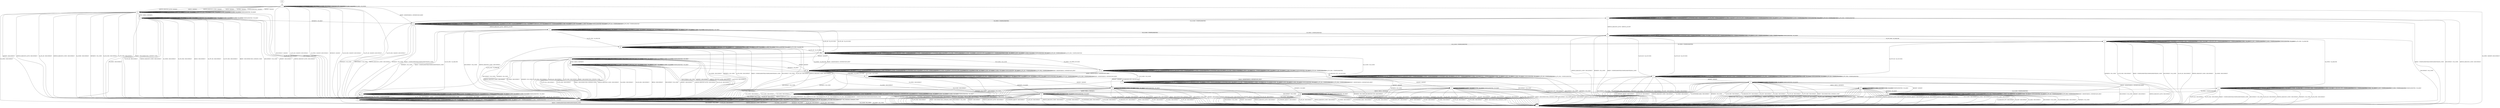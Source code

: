 digraph "" {
	graph ["Incoming time"=0.17731499671936035,
		"Outgoing time"=0.2581460475921631,
		Output="{'States': 32, 'Transitions': 683, 'Filename': '../results/ssh/OpenSSH-OpenSSH-yices-3.dot'}",
		Reference="{'States': 32, 'Transitions': 683, 'Filename': '../subjects/ssh/OpenSSH.dot'}",
		Solver=yices,
		Updated="{'States': 32, 'Transitions': 683, 'Filename': '../subjects/ssh/OpenSSH.dot'}",
		"f-measure"=1.0,
		precision=1.0,
		recall=1.0
	];
	a -> a	[key=0,
		label="SERVICE_REQUEST_AUTH / UNIMPLEMENTED"];
	a -> a	[key=1,
		label="CH_WINDOW_ADJUST / CH_NONE"];
	a -> a	[key=2,
		label="DEBUG / NO_RESP"];
	a -> a	[key=3,
		label="UA_PK_OK / UNIMPLEMENTED"];
	a -> a	[key=4,
		label="SERVICE_REQUEST_CONN / UNIMPLEMENTED"];
	a -> a	[key=5,
		label="UA_NONE / UNIMPLEMENTED"];
	a -> a	[key=6,
		label="CH_EXTENDED_DATA / CH_NONE"];
	a -> a	[key=7,
		label="UA_PK_NOK / UNIMPLEMENTED"];
	a -> a	[key=8,
		label="CH_CLOSE / CH_NONE"];
	a -> a	[key=9,
		label="CH_REQUEST_PTY / CH_NONE"];
	a -> a	[key=10,
		label="KEX30 / UNIMPLEMENTED"];
	a -> a	[key=11,
		label="IGNORE / NO_RESP"];
	a -> a	[key=12,
		label="CH_EOF / CH_NONE"];
	a -> a	[key=13,
		label="CH_DATA / CH_NONE"];
	a -> a	[key=14,
		label="UNIMPLEMENTED / NO_RESP"];
	a -> a	[key=15,
		label="UA_PW_OK / UNIMPLEMENTED"];
	a -> a	[key=16,
		label="UA_PW_NOK / UNIMPLEMENTED"];
	a -> e	[key=0,
		label="KEXINIT / KEXINIT"];
	a -> q	[key=0,
		label="CH_OPEN / CH_OPEN_SUCCESS"];
	a -> x	[key=0,
		label="DISCONNECT / NO_CONN"];
	a -> x	[key=1,
		label="NEWKEYS / NO_CONN"];
	a -> bb	[key=0,
		label="REKEY / KEXINIT|KEX31+NEWKEYS|NO_RESP"];
	b -> b	[key=0,
		label="KEXINIT / UNIMPLEMENTED"];
	b -> b	[key=1,
		label="CH_WINDOW_ADJUST / CH_NONE"];
	b -> b	[key=2,
		label="DEBUG / NO_RESP"];
	b -> b	[key=3,
		label="UA_PK_OK / UNIMPLEMENTED"];
	b -> b	[key=4,
		label="UA_NONE / UNIMPLEMENTED"];
	b -> b	[key=5,
		label="CH_EXTENDED_DATA / CH_NONE"];
	b -> b	[key=6,
		label="UA_PK_NOK / UNIMPLEMENTED"];
	b -> b	[key=7,
		label="CH_CLOSE / CH_NONE"];
	b -> b	[key=8,
		label="CH_REQUEST_PTY / CH_NONE"];
	b -> b	[key=9,
		label="KEX30 / UNIMPLEMENTED"];
	b -> b	[key=10,
		label="IGNORE / NO_RESP"];
	b -> b	[key=11,
		label="CH_EOF / CH_NONE"];
	b -> b	[key=12,
		label="CH_DATA / CH_NONE"];
	b -> b	[key=13,
		label="UNIMPLEMENTED / NO_RESP"];
	b -> b	[key=14,
		label="UA_PW_OK / UNIMPLEMENTED"];
	b -> b	[key=15,
		label="UA_PW_NOK / UNIMPLEMENTED"];
	b -> i	[key=0,
		label="CH_OPEN / UNIMPLEMENTED"];
	b -> x	[key=0,
		label="DISCONNECT / NO_CONN"];
	b -> x	[key=1,
		label="SERVICE_REQUEST_CONN / DISCONNECT"];
	b -> x	[key=2,
		label="NEWKEYS / NO_CONN"];
	b -> x	[key=3,
		label="REKEY / UNIMPLEMENTED|UNIMPLEMENTED|NO_CONN"];
	b -> y	[key=0,
		label="SERVICE_REQUEST_AUTH / SERVICE_ACCEPT"];
	c -> c	[key=0,
		label="SERVICE_REQUEST_AUTH / NO_RESP"];
	c -> c	[key=1,
		label="CH_WINDOW_ADJUST / NO_RESP"];
	c -> c	[key=2,
		label="DEBUG / NO_RESP"];
	c -> c	[key=3,
		label="UA_PK_OK / UNIMPLEMENTED"];
	c -> c	[key=4,
		label="SERVICE_REQUEST_CONN / NO_RESP"];
	c -> c	[key=5,
		label="UA_NONE / UNIMPLEMENTED"];
	c -> c	[key=6,
		label="CH_EXTENDED_DATA / NO_RESP"];
	c -> c	[key=7,
		label="UA_PK_NOK / UNIMPLEMENTED"];
	c -> c	[key=8,
		label="CH_OPEN / CH_MAX"];
	c -> c	[key=9,
		label="KEX30 / NO_RESP"];
	c -> c	[key=10,
		label="IGNORE / NO_RESP"];
	c -> c	[key=11,
		label="CH_EOF / NO_RESP"];
	c -> c	[key=12,
		label="CH_DATA / NO_RESP"];
	c -> c	[key=13,
		label="UNIMPLEMENTED / NO_RESP"];
	c -> c	[key=14,
		label="UA_PW_OK / UNIMPLEMENTED"];
	c -> c	[key=15,
		label="UA_PW_NOK / UNIMPLEMENTED"];
	c -> c	[key=16,
		label="REKEY / KEXINIT|KEX31+NEWKEYS|NO_RESP"];
	c -> s	[key=0,
		label="CH_REQUEST_PTY / CH_SUCCESS"];
	c -> w	[key=0,
		label="DISCONNECT / NO_CONN"];
	c -> w	[key=1,
		label="NEWKEYS / NO_CONN"];
	c -> bb	[key=0,
		label="CH_CLOSE / CH_CLOSE"];
	c -> cc	[key=0,
		label="KEXINIT / KEXINIT"];
	d -> d	[key=0,
		label="KEXINIT / UNIMPLEMENTED"];
	d -> d	[key=1,
		label="SERVICE_REQUEST_AUTH / SERVICE_ACCEPT"];
	d -> d	[key=2,
		label="CH_WINDOW_ADJUST / CH_NONE"];
	d -> d	[key=3,
		label="DEBUG / NO_RESP"];
	d -> d	[key=4,
		label="CH_EXTENDED_DATA / CH_NONE"];
	d -> d	[key=5,
		label="UA_PK_NOK / UA_FAILURE"];
	d -> d	[key=6,
		label="CH_CLOSE / CH_NONE"];
	d -> d	[key=7,
		label="CH_REQUEST_PTY / CH_NONE"];
	d -> d	[key=8,
		label="KEX30 / UNIMPLEMENTED"];
	d -> d	[key=9,
		label="IGNORE / NO_RESP"];
	d -> d	[key=10,
		label="CH_EOF / CH_NONE"];
	d -> d	[key=11,
		label="CH_DATA / CH_NONE"];
	d -> d	[key=12,
		label="UNIMPLEMENTED / NO_RESP"];
	d -> h	[key=0,
		label="CH_OPEN / UNIMPLEMENTED"];
	d -> x	[key=0,
		label="DISCONNECT / NO_CONN"];
	d -> x	[key=1,
		label="UA_PK_OK / DISCONNECT"];
	d -> x	[key=2,
		label="SERVICE_REQUEST_CONN / DISCONNECT"];
	d -> x	[key=3,
		label="UA_NONE / DISCONNECT"];
	d -> x	[key=4,
		label="NEWKEYS / NO_CONN"];
	d -> x	[key=5,
		label="UA_PW_OK / DISCONNECT"];
	d -> x	[key=6,
		label="UA_PW_NOK / DISCONNECT"];
	d -> x	[key=7,
		label="REKEY / UNIMPLEMENTED|UNIMPLEMENTED|NO_CONN"];
	e -> e	[key=0,
		label="CH_WINDOW_ADJUST / CH_NONE"];
	e -> e	[key=1,
		label="DEBUG / NO_RESP"];
	e -> e	[key=2,
		label="CH_EXTENDED_DATA / CH_NONE"];
	e -> e	[key=3,
		label="CH_CLOSE / CH_NONE"];
	e -> e	[key=4,
		label="CH_REQUEST_PTY / CH_NONE"];
	e -> e	[key=5,
		label="IGNORE / NO_RESP"];
	e -> e	[key=6,
		label="CH_EOF / CH_NONE"];
	e -> e	[key=7,
		label="CH_DATA / CH_NONE"];
	e -> e	[key=8,
		label="UNIMPLEMENTED / NO_RESP"];
	e -> v	[key=0,
		label="KEX30 / KEX31+NEWKEYS"];
	e -> w	[key=0,
		label="CH_OPEN / DISCONNECT"];
	e -> x	[key=0,
		label="DISCONNECT / NO_CONN"];
	e -> x	[key=1,
		label="KEXINIT / DISCONNECT"];
	e -> x	[key=2,
		label="SERVICE_REQUEST_AUTH / DISCONNECT"];
	e -> x	[key=3,
		label="UA_PK_OK / DISCONNECT"];
	e -> x	[key=4,
		label="SERVICE_REQUEST_CONN / DISCONNECT"];
	e -> x	[key=5,
		label="UA_NONE / DISCONNECT"];
	e -> x	[key=6,
		label="NEWKEYS / NO_CONN"];
	e -> x	[key=7,
		label="UA_PK_NOK / DISCONNECT"];
	e -> x	[key=8,
		label="UA_PW_OK / DISCONNECT"];
	e -> x	[key=9,
		label="UA_PW_NOK / DISCONNECT"];
	e -> x	[key=10,
		label="REKEY / DISCONNECT|NO_CONN|NO_CONN"];
	f -> b	[key=0,
		label="REKEY / KEXINIT|KEX31+NEWKEYS|NO_RESP"];
	f -> f	[key=0,
		label="CH_WINDOW_ADJUST / CH_NONE"];
	f -> f	[key=1,
		label="CH_EXTENDED_DATA / CH_NONE"];
	f -> f	[key=2,
		label="CH_CLOSE / CH_NONE"];
	f -> f	[key=3,
		label="CH_REQUEST_PTY / CH_NONE"];
	f -> f	[key=4,
		label="CH_EOF / CH_NONE"];
	f -> f	[key=5,
		label="CH_DATA / CH_NONE"];
	f -> k	[key=0,
		label="KEXINIT / KEXINIT"];
	f -> k	[key=1,
		label="SERVICE_REQUEST_AUTH / KEXINIT"];
	f -> k	[key=2,
		label="DEBUG / KEXINIT"];
	f -> k	[key=3,
		label="SERVICE_REQUEST_CONN / KEXINIT"];
	f -> k	[key=4,
		label="KEX30 / KEXINIT"];
	f -> k	[key=5,
		label="IGNORE / KEXINIT"];
	f -> k	[key=6,
		label="UNIMPLEMENTED / KEXINIT"];
	f -> w	[key=0,
		label="CH_OPEN / KEXINIT+DISCONNECT"];
	f -> x	[key=0,
		label="DISCONNECT / KEXINIT"];
	f -> x	[key=1,
		label="UA_PK_OK / KEXINIT+DISCONNECT"];
	f -> x	[key=2,
		label="UA_NONE / KEXINIT+DISCONNECT"];
	f -> x	[key=3,
		label="NEWKEYS / KEXINIT"];
	f -> x	[key=4,
		label="UA_PK_NOK / KEXINIT+DISCONNECT"];
	f -> x	[key=5,
		label="UA_PW_OK / KEXINIT+DISCONNECT"];
	f -> x	[key=6,
		label="UA_PW_NOK / KEXINIT+DISCONNECT"];
	g -> b	[key=0,
		label="NEWKEYS / NO_RESP"];
	g -> g	[key=0,
		label="CH_WINDOW_ADJUST / CH_NONE"];
	g -> g	[key=1,
		label="DEBUG / NO_RESP"];
	g -> g	[key=2,
		label="CH_EXTENDED_DATA / CH_NONE"];
	g -> g	[key=3,
		label="CH_CLOSE / CH_NONE"];
	g -> g	[key=4,
		label="CH_REQUEST_PTY / CH_NONE"];
	g -> g	[key=5,
		label="IGNORE / NO_RESP"];
	g -> g	[key=6,
		label="CH_EOF / CH_NONE"];
	g -> g	[key=7,
		label="CH_DATA / CH_NONE"];
	g -> g	[key=8,
		label="UNIMPLEMENTED / NO_RESP"];
	g -> w	[key=0,
		label="CH_OPEN / DISCONNECT"];
	g -> x	[key=0,
		label="DISCONNECT / NO_CONN"];
	g -> x	[key=1,
		label="KEXINIT / DISCONNECT"];
	g -> x	[key=2,
		label="SERVICE_REQUEST_AUTH / DISCONNECT"];
	g -> x	[key=3,
		label="UA_PK_OK / DISCONNECT"];
	g -> x	[key=4,
		label="SERVICE_REQUEST_CONN / DISCONNECT"];
	g -> x	[key=5,
		label="UA_NONE / DISCONNECT"];
	g -> x	[key=6,
		label="UA_PK_NOK / DISCONNECT"];
	g -> x	[key=7,
		label="KEX30 / DISCONNECT"];
	g -> x	[key=8,
		label="UA_PW_OK / DISCONNECT"];
	g -> x	[key=9,
		label="UA_PW_NOK / DISCONNECT"];
	g -> x	[key=10,
		label="REKEY / DISCONNECT|NO_CONN|NO_CONN"];
	h -> d	[key=0,
		label="CH_CLOSE / UNIMPLEMENTED"];
	h -> h	[key=0,
		label="KEXINIT / UNIMPLEMENTED"];
	h -> h	[key=1,
		label="SERVICE_REQUEST_AUTH / SERVICE_ACCEPT"];
	h -> h	[key=2,
		label="CH_WINDOW_ADJUST / UNIMPLEMENTED"];
	h -> h	[key=3,
		label="DEBUG / NO_RESP"];
	h -> h	[key=4,
		label="CH_EXTENDED_DATA / UNIMPLEMENTED"];
	h -> h	[key=5,
		label="UA_PK_NOK / UA_FAILURE"];
	h -> h	[key=6,
		label="CH_OPEN / CH_MAX"];
	h -> h	[key=7,
		label="CH_REQUEST_PTY / UNIMPLEMENTED"];
	h -> h	[key=8,
		label="KEX30 / UNIMPLEMENTED"];
	h -> h	[key=9,
		label="IGNORE / NO_RESP"];
	h -> h	[key=10,
		label="CH_EOF / UNIMPLEMENTED"];
	h -> h	[key=11,
		label="CH_DATA / UNIMPLEMENTED"];
	h -> h	[key=12,
		label="UNIMPLEMENTED / NO_RESP"];
	h -> w	[key=0,
		label="DISCONNECT / NO_CONN"];
	h -> w	[key=1,
		label="UA_PK_OK / DISCONNECT"];
	h -> w	[key=2,
		label="SERVICE_REQUEST_CONN / DISCONNECT"];
	h -> w	[key=3,
		label="UA_NONE / DISCONNECT"];
	h -> w	[key=4,
		label="NEWKEYS / NO_CONN"];
	h -> w	[key=5,
		label="UA_PW_OK / DISCONNECT"];
	h -> w	[key=6,
		label="UA_PW_NOK / DISCONNECT"];
	h -> w	[key=7,
		label="REKEY / UNIMPLEMENTED|UNIMPLEMENTED|NO_CONN"];
	i -> b	[key=0,
		label="CH_CLOSE / UNIMPLEMENTED"];
	i -> i	[key=0,
		label="KEXINIT / UNIMPLEMENTED"];
	i -> i	[key=1,
		label="CH_WINDOW_ADJUST / UNIMPLEMENTED"];
	i -> i	[key=2,
		label="DEBUG / NO_RESP"];
	i -> i	[key=3,
		label="UA_PK_OK / UNIMPLEMENTED"];
	i -> i	[key=4,
		label="UA_NONE / UNIMPLEMENTED"];
	i -> i	[key=5,
		label="CH_EXTENDED_DATA / UNIMPLEMENTED"];
	i -> i	[key=6,
		label="UA_PK_NOK / UNIMPLEMENTED"];
	i -> i	[key=7,
		label="CH_OPEN / CH_MAX"];
	i -> i	[key=8,
		label="CH_REQUEST_PTY / UNIMPLEMENTED"];
	i -> i	[key=9,
		label="KEX30 / UNIMPLEMENTED"];
	i -> i	[key=10,
		label="IGNORE / NO_RESP"];
	i -> i	[key=11,
		label="CH_EOF / UNIMPLEMENTED"];
	i -> i	[key=12,
		label="CH_DATA / UNIMPLEMENTED"];
	i -> i	[key=13,
		label="UNIMPLEMENTED / NO_RESP"];
	i -> i	[key=14,
		label="UA_PW_OK / UNIMPLEMENTED"];
	i -> i	[key=15,
		label="UA_PW_NOK / UNIMPLEMENTED"];
	i -> o	[key=0,
		label="SERVICE_REQUEST_AUTH / SERVICE_ACCEPT"];
	i -> w	[key=0,
		label="DISCONNECT / NO_CONN"];
	i -> w	[key=1,
		label="SERVICE_REQUEST_CONN / DISCONNECT"];
	i -> w	[key=2,
		label="NEWKEYS / NO_CONN"];
	i -> w	[key=3,
		label="REKEY / UNIMPLEMENTED|UNIMPLEMENTED|NO_CONN"];
	j -> j	[key=0,
		label="DEBUG / NO_RESP"];
	j -> j	[key=1,
		label="CH_OPEN / CH_MAX"];
	j -> j	[key=2,
		label="IGNORE / NO_RESP"];
	j -> j	[key=3,
		label="UNIMPLEMENTED / NO_RESP"];
	j -> w	[key=0,
		label="DISCONNECT / NO_CONN"];
	j -> w	[key=1,
		label="KEXINIT / DISCONNECT"];
	j -> w	[key=2,
		label="SERVICE_REQUEST_AUTH / DISCONNECT"];
	j -> w	[key=3,
		label="CH_WINDOW_ADJUST / DISCONNECT"];
	j -> w	[key=4,
		label="UA_PK_OK / DISCONNECT"];
	j -> w	[key=5,
		label="SERVICE_REQUEST_CONN / DISCONNECT"];
	j -> w	[key=6,
		label="UA_NONE / DISCONNECT"];
	j -> w	[key=7,
		label="CH_EXTENDED_DATA / DISCONNECT"];
	j -> w	[key=8,
		label="NEWKEYS / NO_CONN"];
	j -> w	[key=9,
		label="UA_PK_NOK / DISCONNECT"];
	j -> w	[key=10,
		label="CH_REQUEST_PTY / DISCONNECT"];
	j -> w	[key=11,
		label="CH_EOF / DISCONNECT"];
	j -> w	[key=12,
		label="CH_DATA / DISCONNECT"];
	j -> w	[key=13,
		label="UA_PW_OK / DISCONNECT"];
	j -> w	[key=14,
		label="UA_PW_NOK / DISCONNECT"];
	j -> w	[key=15,
		label="REKEY / DISCONNECT|NO_CONN|NO_CONN"];
	j -> x	[key=0,
		label="CH_CLOSE / DISCONNECT"];
	j -> ff	[key=0,
		label="KEX30 / KEX31+NEWKEYS"];
	k -> g	[key=0,
		label="KEX30 / KEX31+NEWKEYS"];
	k -> k	[key=0,
		label="CH_WINDOW_ADJUST / CH_NONE"];
	k -> k	[key=1,
		label="DEBUG / NO_RESP"];
	k -> k	[key=2,
		label="CH_EXTENDED_DATA / CH_NONE"];
	k -> k	[key=3,
		label="CH_CLOSE / CH_NONE"];
	k -> k	[key=4,
		label="CH_REQUEST_PTY / CH_NONE"];
	k -> k	[key=5,
		label="IGNORE / NO_RESP"];
	k -> k	[key=6,
		label="CH_EOF / CH_NONE"];
	k -> k	[key=7,
		label="CH_DATA / CH_NONE"];
	k -> k	[key=8,
		label="UNIMPLEMENTED / NO_RESP"];
	k -> w	[key=0,
		label="CH_OPEN / DISCONNECT"];
	k -> x	[key=0,
		label="DISCONNECT / NO_CONN"];
	k -> x	[key=1,
		label="KEXINIT / DISCONNECT"];
	k -> x	[key=2,
		label="SERVICE_REQUEST_AUTH / DISCONNECT"];
	k -> x	[key=3,
		label="UA_PK_OK / DISCONNECT"];
	k -> x	[key=4,
		label="SERVICE_REQUEST_CONN / DISCONNECT"];
	k -> x	[key=5,
		label="UA_NONE / DISCONNECT"];
	k -> x	[key=6,
		label="NEWKEYS / NO_CONN"];
	k -> x	[key=7,
		label="UA_PK_NOK / DISCONNECT"];
	k -> x	[key=8,
		label="UA_PW_OK / DISCONNECT"];
	k -> x	[key=9,
		label="UA_PW_NOK / DISCONNECT"];
	k -> x	[key=10,
		label="REKEY / DISCONNECT|NO_CONN|NO_CONN"];
	l -> j	[key=0,
		label="KEXINIT / KEXINIT"];
	l -> l	[key=0,
		label="SERVICE_REQUEST_AUTH / UNIMPLEMENTED"];
	l -> l	[key=1,
		label="CH_WINDOW_ADJUST / NO_RESP"];
	l -> l	[key=2,
		label="DEBUG / NO_RESP"];
	l -> l	[key=3,
		label="UA_PK_OK / UNIMPLEMENTED"];
	l -> l	[key=4,
		label="SERVICE_REQUEST_CONN / UNIMPLEMENTED"];
	l -> l	[key=5,
		label="UA_NONE / UNIMPLEMENTED"];
	l -> l	[key=6,
		label="UA_PK_NOK / UNIMPLEMENTED"];
	l -> l	[key=7,
		label="CH_OPEN / CH_MAX"];
	l -> l	[key=8,
		label="KEX30 / UNIMPLEMENTED"];
	l -> l	[key=9,
		label="IGNORE / NO_RESP"];
	l -> l	[key=10,
		label="UNIMPLEMENTED / NO_RESP"];
	l -> l	[key=11,
		label="UA_PW_OK / UNIMPLEMENTED"];
	l -> l	[key=12,
		label="UA_PW_NOK / UNIMPLEMENTED"];
	l -> p	[key=0,
		label="REKEY / KEXINIT|KEX31+NEWKEYS|NO_RESP"];
	l -> w	[key=0,
		label="DISCONNECT / NO_CONN"];
	l -> w	[key=1,
		label="CH_EXTENDED_DATA / DISCONNECT"];
	l -> w	[key=2,
		label="NEWKEYS / NO_CONN"];
	l -> w	[key=3,
		label="CH_REQUEST_PTY / DISCONNECT"];
	l -> w	[key=4,
		label="CH_EOF / DISCONNECT"];
	l -> w	[key=5,
		label="CH_DATA / DISCONNECT"];
	l -> x	[key=0,
		label="CH_CLOSE / DISCONNECT"];
	m -> c	[key=0,
		label="NEWKEYS / NO_RESP"];
	m -> m	[key=0,
		label="DEBUG / NO_RESP"];
	m -> m	[key=1,
		label="CH_OPEN / CH_MAX"];
	m -> m	[key=2,
		label="IGNORE / NO_RESP"];
	m -> m	[key=3,
		label="UNIMPLEMENTED / NO_RESP"];
	m -> w	[key=0,
		label="DISCONNECT / NO_CONN"];
	m -> w	[key=1,
		label="KEXINIT / DISCONNECT"];
	m -> w	[key=2,
		label="SERVICE_REQUEST_AUTH / DISCONNECT"];
	m -> w	[key=3,
		label="CH_WINDOW_ADJUST / DISCONNECT"];
	m -> w	[key=4,
		label="UA_PK_OK / DISCONNECT"];
	m -> w	[key=5,
		label="SERVICE_REQUEST_CONN / DISCONNECT"];
	m -> w	[key=6,
		label="UA_NONE / DISCONNECT"];
	m -> w	[key=7,
		label="CH_EXTENDED_DATA / DISCONNECT"];
	m -> w	[key=8,
		label="UA_PK_NOK / DISCONNECT"];
	m -> w	[key=9,
		label="CH_REQUEST_PTY / DISCONNECT"];
	m -> w	[key=10,
		label="KEX30 / DISCONNECT"];
	m -> w	[key=11,
		label="CH_EOF / DISCONNECT"];
	m -> w	[key=12,
		label="CH_DATA / DISCONNECT"];
	m -> w	[key=13,
		label="UA_PW_OK / DISCONNECT"];
	m -> w	[key=14,
		label="UA_PW_NOK / DISCONNECT"];
	m -> w	[key=15,
		label="REKEY / DISCONNECT|NO_CONN|NO_CONN"];
	m -> x	[key=0,
		label="CH_CLOSE / DISCONNECT"];
	n -> a	[key=0,
		label="CH_CLOSE / CH_CLOSE"];
	n -> n	[key=0,
		label="SERVICE_REQUEST_AUTH / UNIMPLEMENTED"];
	n -> n	[key=1,
		label="CH_WINDOW_ADJUST / NO_RESP"];
	n -> n	[key=2,
		label="DEBUG / NO_RESP"];
	n -> n	[key=3,
		label="UA_PK_OK / UNIMPLEMENTED"];
	n -> n	[key=4,
		label="SERVICE_REQUEST_CONN / UNIMPLEMENTED"];
	n -> n	[key=5,
		label="UA_NONE / UNIMPLEMENTED"];
	n -> n	[key=6,
		label="CH_EXTENDED_DATA / NO_RESP"];
	n -> n	[key=7,
		label="UA_PK_NOK / UNIMPLEMENTED"];
	n -> n	[key=8,
		label="CH_OPEN / CH_MAX"];
	n -> n	[key=9,
		label="KEX30 / UNIMPLEMENTED"];
	n -> n	[key=10,
		label="IGNORE / NO_RESP"];
	n -> n	[key=11,
		label="CH_EOF / NO_RESP"];
	n -> n	[key=12,
		label="CH_DATA / NO_RESP"];
	n -> n	[key=13,
		label="UNIMPLEMENTED / NO_RESP"];
	n -> n	[key=14,
		label="UA_PW_OK / UNIMPLEMENTED"];
	n -> n	[key=15,
		label="UA_PW_NOK / UNIMPLEMENTED"];
	n -> s	[key=0,
		label="REKEY / KEXINIT|KEX31+NEWKEYS|NO_RESP"];
	n -> u	[key=0,
		label="KEXINIT / KEXINIT"];
	n -> w	[key=0,
		label="DISCONNECT / NO_CONN"];
	n -> w	[key=1,
		label="NEWKEYS / NO_CONN"];
	n -> w	[key=2,
		label="CH_REQUEST_PTY / DISCONNECT"];
	o -> h	[key=0,
		label="UA_PK_NOK / UA_FAILURE"];
	o -> l	[key=0,
		label="UA_PK_OK / UA_SUCCESS"];
	o -> l	[key=1,
		label="UA_PW_OK / UA_SUCCESS"];
	o -> o	[key=0,
		label="KEXINIT / UNIMPLEMENTED"];
	o -> o	[key=1,
		label="SERVICE_REQUEST_AUTH / SERVICE_ACCEPT"];
	o -> o	[key=2,
		label="CH_WINDOW_ADJUST / UNIMPLEMENTED"];
	o -> o	[key=3,
		label="DEBUG / NO_RESP"];
	o -> o	[key=4,
		label="CH_EXTENDED_DATA / UNIMPLEMENTED"];
	o -> o	[key=5,
		label="CH_OPEN / CH_MAX"];
	o -> o	[key=6,
		label="CH_REQUEST_PTY / UNIMPLEMENTED"];
	o -> o	[key=7,
		label="KEX30 / UNIMPLEMENTED"];
	o -> o	[key=8,
		label="IGNORE / NO_RESP"];
	o -> o	[key=9,
		label="CH_EOF / UNIMPLEMENTED"];
	o -> o	[key=10,
		label="CH_DATA / UNIMPLEMENTED"];
	o -> o	[key=11,
		label="UNIMPLEMENTED / NO_RESP"];
	o -> t	[key=0,
		label="UA_NONE / UA_FAILURE"];
	o -> w	[key=0,
		label="DISCONNECT / NO_CONN"];
	o -> w	[key=1,
		label="SERVICE_REQUEST_CONN / DISCONNECT"];
	o -> w	[key=2,
		label="NEWKEYS / NO_CONN"];
	o -> w	[key=3,
		label="REKEY / UNIMPLEMENTED|UNIMPLEMENTED|NO_CONN"];
	o -> y	[key=0,
		label="CH_CLOSE / UNIMPLEMENTED"];
	o -> z	[key=0,
		label="UA_PW_NOK / UA_FAILURE"];
	p -> j	[key=0,
		label="KEXINIT / KEXINIT"];
	p -> p	[key=0,
		label="SERVICE_REQUEST_AUTH / NO_RESP"];
	p -> p	[key=1,
		label="CH_WINDOW_ADJUST / NO_RESP"];
	p -> p	[key=2,
		label="DEBUG / NO_RESP"];
	p -> p	[key=3,
		label="UA_PK_OK / UNIMPLEMENTED"];
	p -> p	[key=4,
		label="SERVICE_REQUEST_CONN / NO_RESP"];
	p -> p	[key=5,
		label="UA_NONE / UNIMPLEMENTED"];
	p -> p	[key=6,
		label="UA_PK_NOK / UNIMPLEMENTED"];
	p -> p	[key=7,
		label="CH_OPEN / CH_MAX"];
	p -> p	[key=8,
		label="KEX30 / NO_RESP"];
	p -> p	[key=9,
		label="IGNORE / NO_RESP"];
	p -> p	[key=10,
		label="UNIMPLEMENTED / NO_RESP"];
	p -> p	[key=11,
		label="UA_PW_OK / UNIMPLEMENTED"];
	p -> p	[key=12,
		label="UA_PW_NOK / UNIMPLEMENTED"];
	p -> p	[key=13,
		label="REKEY / KEXINIT|KEX31+NEWKEYS|NO_RESP"];
	p -> w	[key=0,
		label="DISCONNECT / NO_CONN"];
	p -> w	[key=1,
		label="CH_EXTENDED_DATA / DISCONNECT"];
	p -> w	[key=2,
		label="NEWKEYS / NO_CONN"];
	p -> w	[key=3,
		label="CH_REQUEST_PTY / DISCONNECT"];
	p -> w	[key=4,
		label="CH_EOF / DISCONNECT"];
	p -> w	[key=5,
		label="CH_DATA / DISCONNECT"];
	p -> x	[key=0,
		label="CH_CLOSE / DISCONNECT"];
	q -> a	[key=0,
		label="CH_CLOSE / CH_CLOSE"];
	q -> c	[key=0,
		label="REKEY / KEXINIT|KEX31+NEWKEYS|NO_RESP"];
	q -> n	[key=0,
		label="CH_REQUEST_PTY / CH_SUCCESS"];
	q -> q	[key=0,
		label="SERVICE_REQUEST_AUTH / UNIMPLEMENTED"];
	q -> q	[key=1,
		label="CH_WINDOW_ADJUST / NO_RESP"];
	q -> q	[key=2,
		label="DEBUG / NO_RESP"];
	q -> q	[key=3,
		label="UA_PK_OK / UNIMPLEMENTED"];
	q -> q	[key=4,
		label="SERVICE_REQUEST_CONN / UNIMPLEMENTED"];
	q -> q	[key=5,
		label="UA_NONE / UNIMPLEMENTED"];
	q -> q	[key=6,
		label="CH_EXTENDED_DATA / NO_RESP"];
	q -> q	[key=7,
		label="UA_PK_NOK / UNIMPLEMENTED"];
	q -> q	[key=8,
		label="CH_OPEN / CH_MAX"];
	q -> q	[key=9,
		label="KEX30 / UNIMPLEMENTED"];
	q -> q	[key=10,
		label="IGNORE / NO_RESP"];
	q -> q	[key=11,
		label="CH_EOF / NO_RESP"];
	q -> q	[key=12,
		label="CH_DATA / NO_RESP"];
	q -> q	[key=13,
		label="UNIMPLEMENTED / NO_RESP"];
	q -> q	[key=14,
		label="UA_PW_OK / UNIMPLEMENTED"];
	q -> q	[key=15,
		label="UA_PW_NOK / UNIMPLEMENTED"];
	q -> w	[key=0,
		label="DISCONNECT / NO_CONN"];
	q -> w	[key=1,
		label="NEWKEYS / NO_CONN"];
	q -> cc	[key=0,
		label="KEXINIT / KEXINIT"];
	r -> r	[key=0,
		label="KEXINIT / UNIMPLEMENTED"];
	r -> r	[key=1,
		label="SERVICE_REQUEST_AUTH / SERVICE_ACCEPT"];
	r -> r	[key=2,
		label="CH_WINDOW_ADJUST / CH_NONE"];
	r -> r	[key=3,
		label="DEBUG / NO_RESP"];
	r -> r	[key=4,
		label="UA_NONE / UA_FAILURE"];
	r -> r	[key=5,
		label="CH_EXTENDED_DATA / CH_NONE"];
	r -> r	[key=6,
		label="CH_CLOSE / CH_NONE"];
	r -> r	[key=7,
		label="CH_REQUEST_PTY / CH_NONE"];
	r -> r	[key=8,
		label="KEX30 / UNIMPLEMENTED"];
	r -> r	[key=9,
		label="IGNORE / NO_RESP"];
	r -> r	[key=10,
		label="CH_EOF / CH_NONE"];
	r -> r	[key=11,
		label="CH_DATA / CH_NONE"];
	r -> r	[key=12,
		label="UNIMPLEMENTED / NO_RESP"];
	r -> t	[key=0,
		label="CH_OPEN / UNIMPLEMENTED"];
	r -> x	[key=0,
		label="DISCONNECT / NO_CONN"];
	r -> x	[key=1,
		label="UA_PK_OK / DISCONNECT"];
	r -> x	[key=2,
		label="SERVICE_REQUEST_CONN / DISCONNECT"];
	r -> x	[key=3,
		label="NEWKEYS / NO_CONN"];
	r -> x	[key=4,
		label="UA_PK_NOK / DISCONNECT"];
	r -> x	[key=5,
		label="UA_PW_OK / DISCONNECT"];
	r -> x	[key=6,
		label="UA_PW_NOK / DISCONNECT"];
	r -> x	[key=7,
		label="REKEY / UNIMPLEMENTED|UNIMPLEMENTED|NO_CONN"];
	s -> s	[key=0,
		label="SERVICE_REQUEST_AUTH / NO_RESP"];
	s -> s	[key=1,
		label="CH_WINDOW_ADJUST / NO_RESP"];
	s -> s	[key=2,
		label="DEBUG / NO_RESP"];
	s -> s	[key=3,
		label="UA_PK_OK / UNIMPLEMENTED"];
	s -> s	[key=4,
		label="SERVICE_REQUEST_CONN / NO_RESP"];
	s -> s	[key=5,
		label="UA_NONE / UNIMPLEMENTED"];
	s -> s	[key=6,
		label="CH_EXTENDED_DATA / NO_RESP"];
	s -> s	[key=7,
		label="UA_PK_NOK / UNIMPLEMENTED"];
	s -> s	[key=8,
		label="CH_OPEN / CH_MAX"];
	s -> s	[key=9,
		label="KEX30 / NO_RESP"];
	s -> s	[key=10,
		label="IGNORE / NO_RESP"];
	s -> s	[key=11,
		label="CH_EOF / NO_RESP"];
	s -> s	[key=12,
		label="CH_DATA / NO_RESP"];
	s -> s	[key=13,
		label="UNIMPLEMENTED / NO_RESP"];
	s -> s	[key=14,
		label="UA_PW_OK / UNIMPLEMENTED"];
	s -> s	[key=15,
		label="UA_PW_NOK / UNIMPLEMENTED"];
	s -> s	[key=16,
		label="REKEY / KEXINIT|KEX31+NEWKEYS|NO_RESP"];
	s -> u	[key=0,
		label="KEXINIT / KEXINIT"];
	s -> w	[key=0,
		label="DISCONNECT / NO_CONN"];
	s -> w	[key=1,
		label="NEWKEYS / NO_CONN"];
	s -> w	[key=2,
		label="CH_REQUEST_PTY / DISCONNECT"];
	s -> bb	[key=0,
		label="CH_CLOSE / CH_CLOSE"];
	t -> r	[key=0,
		label="CH_CLOSE / UNIMPLEMENTED"];
	t -> t	[key=0,
		label="KEXINIT / UNIMPLEMENTED"];
	t -> t	[key=1,
		label="SERVICE_REQUEST_AUTH / SERVICE_ACCEPT"];
	t -> t	[key=2,
		label="CH_WINDOW_ADJUST / UNIMPLEMENTED"];
	t -> t	[key=3,
		label="DEBUG / NO_RESP"];
	t -> t	[key=4,
		label="UA_NONE / UA_FAILURE"];
	t -> t	[key=5,
		label="CH_EXTENDED_DATA / UNIMPLEMENTED"];
	t -> t	[key=6,
		label="CH_OPEN / CH_MAX"];
	t -> t	[key=7,
		label="CH_REQUEST_PTY / UNIMPLEMENTED"];
	t -> t	[key=8,
		label="KEX30 / UNIMPLEMENTED"];
	t -> t	[key=9,
		label="IGNORE / NO_RESP"];
	t -> t	[key=10,
		label="CH_EOF / UNIMPLEMENTED"];
	t -> t	[key=11,
		label="CH_DATA / UNIMPLEMENTED"];
	t -> t	[key=12,
		label="UNIMPLEMENTED / NO_RESP"];
	t -> w	[key=0,
		label="DISCONNECT / NO_CONN"];
	t -> w	[key=1,
		label="UA_PK_OK / DISCONNECT"];
	t -> w	[key=2,
		label="SERVICE_REQUEST_CONN / DISCONNECT"];
	t -> w	[key=3,
		label="NEWKEYS / NO_CONN"];
	t -> w	[key=4,
		label="UA_PK_NOK / DISCONNECT"];
	t -> w	[key=5,
		label="UA_PW_OK / DISCONNECT"];
	t -> w	[key=6,
		label="UA_PW_NOK / DISCONNECT"];
	t -> w	[key=7,
		label="REKEY / UNIMPLEMENTED|UNIMPLEMENTED|NO_CONN"];
	u -> u	[key=0,
		label="DEBUG / NO_RESP"];
	u -> u	[key=1,
		label="CH_OPEN / CH_MAX"];
	u -> u	[key=2,
		label="IGNORE / NO_RESP"];
	u -> u	[key=3,
		label="UNIMPLEMENTED / NO_RESP"];
	u -> w	[key=0,
		label="DISCONNECT / NO_CONN"];
	u -> w	[key=1,
		label="KEXINIT / DISCONNECT"];
	u -> w	[key=2,
		label="SERVICE_REQUEST_AUTH / DISCONNECT"];
	u -> w	[key=3,
		label="CH_WINDOW_ADJUST / DISCONNECT"];
	u -> w	[key=4,
		label="UA_PK_OK / DISCONNECT"];
	u -> w	[key=5,
		label="SERVICE_REQUEST_CONN / DISCONNECT"];
	u -> w	[key=6,
		label="UA_NONE / DISCONNECT"];
	u -> w	[key=7,
		label="CH_EXTENDED_DATA / DISCONNECT"];
	u -> w	[key=8,
		label="NEWKEYS / NO_CONN"];
	u -> w	[key=9,
		label="UA_PK_NOK / DISCONNECT"];
	u -> w	[key=10,
		label="CH_REQUEST_PTY / DISCONNECT"];
	u -> w	[key=11,
		label="CH_EOF / DISCONNECT"];
	u -> w	[key=12,
		label="CH_DATA / DISCONNECT"];
	u -> w	[key=13,
		label="UA_PW_OK / DISCONNECT"];
	u -> w	[key=14,
		label="UA_PW_NOK / DISCONNECT"];
	u -> w	[key=15,
		label="REKEY / DISCONNECT|NO_CONN|NO_CONN"];
	u -> x	[key=0,
		label="CH_CLOSE / DISCONNECT"];
	u -> aa	[key=0,
		label="KEX30 / KEX31+NEWKEYS"];
	v -> v	[key=0,
		label="CH_WINDOW_ADJUST / CH_NONE"];
	v -> v	[key=1,
		label="DEBUG / NO_RESP"];
	v -> v	[key=2,
		label="CH_EXTENDED_DATA / CH_NONE"];
	v -> v	[key=3,
		label="CH_CLOSE / CH_NONE"];
	v -> v	[key=4,
		label="CH_REQUEST_PTY / CH_NONE"];
	v -> v	[key=5,
		label="IGNORE / NO_RESP"];
	v -> v	[key=6,
		label="CH_EOF / CH_NONE"];
	v -> v	[key=7,
		label="CH_DATA / CH_NONE"];
	v -> v	[key=8,
		label="UNIMPLEMENTED / NO_RESP"];
	v -> w	[key=0,
		label="CH_OPEN / DISCONNECT"];
	v -> x	[key=0,
		label="DISCONNECT / NO_CONN"];
	v -> x	[key=1,
		label="KEXINIT / DISCONNECT"];
	v -> x	[key=2,
		label="SERVICE_REQUEST_AUTH / DISCONNECT"];
	v -> x	[key=3,
		label="UA_PK_OK / DISCONNECT"];
	v -> x	[key=4,
		label="SERVICE_REQUEST_CONN / DISCONNECT"];
	v -> x	[key=5,
		label="UA_NONE / DISCONNECT"];
	v -> x	[key=6,
		label="UA_PK_NOK / DISCONNECT"];
	v -> x	[key=7,
		label="KEX30 / DISCONNECT"];
	v -> x	[key=8,
		label="UA_PW_OK / DISCONNECT"];
	v -> x	[key=9,
		label="UA_PW_NOK / DISCONNECT"];
	v -> x	[key=10,
		label="REKEY / DISCONNECT|NO_CONN|NO_CONN"];
	v -> bb	[key=0,
		label="NEWKEYS / NO_RESP"];
	w -> w	[key=0,
		label="DISCONNECT / NO_CONN"];
	w -> w	[key=1,
		label="KEXINIT / NO_CONN"];
	w -> w	[key=2,
		label="SERVICE_REQUEST_AUTH / NO_CONN"];
	w -> w	[key=3,
		label="CH_WINDOW_ADJUST / NO_CONN"];
	w -> w	[key=4,
		label="DEBUG / NO_CONN"];
	w -> w	[key=5,
		label="UA_PK_OK / NO_CONN"];
	w -> w	[key=6,
		label="SERVICE_REQUEST_CONN / NO_CONN"];
	w -> w	[key=7,
		label="UA_NONE / NO_CONN"];
	w -> w	[key=8,
		label="CH_EXTENDED_DATA / NO_CONN"];
	w -> w	[key=9,
		label="NEWKEYS / NO_CONN"];
	w -> w	[key=10,
		label="UA_PK_NOK / NO_CONN"];
	w -> w	[key=11,
		label="CH_OPEN / CH_MAX"];
	w -> w	[key=12,
		label="CH_REQUEST_PTY / NO_CONN"];
	w -> w	[key=13,
		label="KEX30 / NO_CONN"];
	w -> w	[key=14,
		label="IGNORE / NO_CONN"];
	w -> w	[key=15,
		label="CH_EOF / NO_CONN"];
	w -> w	[key=16,
		label="CH_DATA / NO_CONN"];
	w -> w	[key=17,
		label="UNIMPLEMENTED / NO_CONN"];
	w -> w	[key=18,
		label="UA_PW_OK / NO_CONN"];
	w -> w	[key=19,
		label="UA_PW_NOK / NO_CONN"];
	w -> w	[key=20,
		label="REKEY / NO_CONN|NO_CONN|NO_CONN"];
	w -> x	[key=0,
		label="CH_CLOSE / NO_CONN"];
	x -> w	[key=0,
		label="CH_OPEN / NO_CONN"];
	x -> x	[key=0,
		label="DISCONNECT / NO_CONN"];
	x -> x	[key=1,
		label="KEXINIT / NO_CONN"];
	x -> x	[key=2,
		label="SERVICE_REQUEST_AUTH / NO_CONN"];
	x -> x	[key=3,
		label="CH_WINDOW_ADJUST / CH_NONE"];
	x -> x	[key=4,
		label="DEBUG / NO_CONN"];
	x -> x	[key=5,
		label="UA_PK_OK / NO_CONN"];
	x -> x	[key=6,
		label="SERVICE_REQUEST_CONN / NO_CONN"];
	x -> x	[key=7,
		label="UA_NONE / NO_CONN"];
	x -> x	[key=8,
		label="CH_EXTENDED_DATA / CH_NONE"];
	x -> x	[key=9,
		label="NEWKEYS / NO_CONN"];
	x -> x	[key=10,
		label="UA_PK_NOK / NO_CONN"];
	x -> x	[key=11,
		label="CH_CLOSE / CH_NONE"];
	x -> x	[key=12,
		label="CH_REQUEST_PTY / CH_NONE"];
	x -> x	[key=13,
		label="KEX30 / NO_CONN"];
	x -> x	[key=14,
		label="IGNORE / NO_CONN"];
	x -> x	[key=15,
		label="CH_EOF / CH_NONE"];
	x -> x	[key=16,
		label="CH_DATA / CH_NONE"];
	x -> x	[key=17,
		label="UNIMPLEMENTED / NO_CONN"];
	x -> x	[key=18,
		label="UA_PW_OK / NO_CONN"];
	x -> x	[key=19,
		label="UA_PW_NOK / NO_CONN"];
	x -> x	[key=20,
		label="REKEY / NO_CONN|NO_CONN|NO_CONN"];
	y -> a	[key=0,
		label="UA_PK_OK / UA_SUCCESS"];
	y -> a	[key=1,
		label="UA_PW_OK / UA_SUCCESS"];
	y -> d	[key=0,
		label="UA_PK_NOK / UA_FAILURE"];
	y -> o	[key=0,
		label="CH_OPEN / UNIMPLEMENTED"];
	y -> r	[key=0,
		label="UA_NONE / UA_FAILURE"];
	y -> x	[key=0,
		label="DISCONNECT / NO_CONN"];
	y -> x	[key=1,
		label="SERVICE_REQUEST_CONN / DISCONNECT"];
	y -> x	[key=2,
		label="NEWKEYS / NO_CONN"];
	y -> x	[key=3,
		label="REKEY / UNIMPLEMENTED|UNIMPLEMENTED|NO_CONN"];
	y -> y	[key=0,
		label="KEXINIT / UNIMPLEMENTED"];
	y -> y	[key=1,
		label="SERVICE_REQUEST_AUTH / SERVICE_ACCEPT"];
	y -> y	[key=2,
		label="CH_WINDOW_ADJUST / CH_NONE"];
	y -> y	[key=3,
		label="DEBUG / NO_RESP"];
	y -> y	[key=4,
		label="CH_EXTENDED_DATA / CH_NONE"];
	y -> y	[key=5,
		label="CH_CLOSE / CH_NONE"];
	y -> y	[key=6,
		label="CH_REQUEST_PTY / CH_NONE"];
	y -> y	[key=7,
		label="KEX30 / UNIMPLEMENTED"];
	y -> y	[key=8,
		label="IGNORE / NO_RESP"];
	y -> y	[key=9,
		label="CH_EOF / CH_NONE"];
	y -> y	[key=10,
		label="CH_DATA / CH_NONE"];
	y -> y	[key=11,
		label="UNIMPLEMENTED / NO_RESP"];
	y -> ee	[key=0,
		label="UA_PW_NOK / UA_FAILURE"];
	z -> l	[key=0,
		label="UA_PW_OK / UA_SUCCESS"];
	z -> w	[key=0,
		label="DISCONNECT / NO_CONN"];
	z -> w	[key=1,
		label="UA_PK_OK / DISCONNECT"];
	z -> w	[key=2,
		label="SERVICE_REQUEST_CONN / DISCONNECT"];
	z -> w	[key=3,
		label="UA_NONE / DISCONNECT"];
	z -> w	[key=4,
		label="NEWKEYS / NO_CONN"];
	z -> w	[key=5,
		label="UA_PK_NOK / DISCONNECT"];
	z -> w	[key=6,
		label="REKEY / UNIMPLEMENTED|UNIMPLEMENTED|NO_CONN"];
	z -> z	[key=0,
		label="KEXINIT / UNIMPLEMENTED"];
	z -> z	[key=1,
		label="SERVICE_REQUEST_AUTH / SERVICE_ACCEPT"];
	z -> z	[key=2,
		label="CH_WINDOW_ADJUST / UNIMPLEMENTED"];
	z -> z	[key=3,
		label="DEBUG / NO_RESP"];
	z -> z	[key=4,
		label="CH_EXTENDED_DATA / UNIMPLEMENTED"];
	z -> z	[key=5,
		label="CH_OPEN / CH_MAX"];
	z -> z	[key=6,
		label="CH_REQUEST_PTY / UNIMPLEMENTED"];
	z -> z	[key=7,
		label="KEX30 / UNIMPLEMENTED"];
	z -> z	[key=8,
		label="IGNORE / NO_RESP"];
	z -> z	[key=9,
		label="CH_EOF / UNIMPLEMENTED"];
	z -> z	[key=10,
		label="CH_DATA / UNIMPLEMENTED"];
	z -> z	[key=11,
		label="UNIMPLEMENTED / NO_RESP"];
	z -> z	[key=12,
		label="UA_PW_NOK / UA_FAILURE"];
	z -> ee	[key=0,
		label="CH_CLOSE / UNIMPLEMENTED"];
	aa -> s	[key=0,
		label="NEWKEYS / NO_RESP"];
	aa -> w	[key=0,
		label="DISCONNECT / NO_CONN"];
	aa -> w	[key=1,
		label="KEXINIT / DISCONNECT"];
	aa -> w	[key=2,
		label="SERVICE_REQUEST_AUTH / DISCONNECT"];
	aa -> w	[key=3,
		label="CH_WINDOW_ADJUST / DISCONNECT"];
	aa -> w	[key=4,
		label="UA_PK_OK / DISCONNECT"];
	aa -> w	[key=5,
		label="SERVICE_REQUEST_CONN / DISCONNECT"];
	aa -> w	[key=6,
		label="UA_NONE / DISCONNECT"];
	aa -> w	[key=7,
		label="CH_EXTENDED_DATA / DISCONNECT"];
	aa -> w	[key=8,
		label="UA_PK_NOK / DISCONNECT"];
	aa -> w	[key=9,
		label="CH_REQUEST_PTY / DISCONNECT"];
	aa -> w	[key=10,
		label="KEX30 / DISCONNECT"];
	aa -> w	[key=11,
		label="CH_EOF / DISCONNECT"];
	aa -> w	[key=12,
		label="CH_DATA / DISCONNECT"];
	aa -> w	[key=13,
		label="UA_PW_OK / DISCONNECT"];
	aa -> w	[key=14,
		label="UA_PW_NOK / DISCONNECT"];
	aa -> w	[key=15,
		label="REKEY / DISCONNECT|NO_CONN|NO_CONN"];
	aa -> x	[key=0,
		label="CH_CLOSE / DISCONNECT"];
	aa -> aa	[key=0,
		label="DEBUG / NO_RESP"];
	aa -> aa	[key=1,
		label="CH_OPEN / CH_MAX"];
	aa -> aa	[key=2,
		label="IGNORE / NO_RESP"];
	aa -> aa	[key=3,
		label="UNIMPLEMENTED / NO_RESP"];
	bb -> c	[key=0,
		label="CH_OPEN / CH_OPEN_SUCCESS"];
	bb -> e	[key=0,
		label="KEXINIT / KEXINIT"];
	bb -> x	[key=0,
		label="DISCONNECT / NO_CONN"];
	bb -> x	[key=1,
		label="NEWKEYS / NO_CONN"];
	bb -> bb	[key=0,
		label="SERVICE_REQUEST_AUTH / NO_RESP"];
	bb -> bb	[key=1,
		label="CH_WINDOW_ADJUST / CH_NONE"];
	bb -> bb	[key=2,
		label="DEBUG / NO_RESP"];
	bb -> bb	[key=3,
		label="UA_PK_OK / UNIMPLEMENTED"];
	bb -> bb	[key=4,
		label="SERVICE_REQUEST_CONN / NO_RESP"];
	bb -> bb	[key=5,
		label="UA_NONE / UNIMPLEMENTED"];
	bb -> bb	[key=6,
		label="CH_EXTENDED_DATA / CH_NONE"];
	bb -> bb	[key=7,
		label="UA_PK_NOK / UNIMPLEMENTED"];
	bb -> bb	[key=8,
		label="CH_CLOSE / CH_NONE"];
	bb -> bb	[key=9,
		label="CH_REQUEST_PTY / CH_NONE"];
	bb -> bb	[key=10,
		label="KEX30 / NO_RESP"];
	bb -> bb	[key=11,
		label="IGNORE / NO_RESP"];
	bb -> bb	[key=12,
		label="CH_EOF / CH_NONE"];
	bb -> bb	[key=13,
		label="CH_DATA / CH_NONE"];
	bb -> bb	[key=14,
		label="UNIMPLEMENTED / NO_RESP"];
	bb -> bb	[key=15,
		label="UA_PW_OK / UNIMPLEMENTED"];
	bb -> bb	[key=16,
		label="UA_PW_NOK / UNIMPLEMENTED"];
	bb -> bb	[key=17,
		label="REKEY / KEXINIT|KEX31+NEWKEYS|NO_RESP"];
	cc -> m	[key=0,
		label="KEX30 / KEX31+NEWKEYS"];
	cc -> w	[key=0,
		label="DISCONNECT / NO_CONN"];
	cc -> w	[key=1,
		label="KEXINIT / DISCONNECT"];
	cc -> w	[key=2,
		label="SERVICE_REQUEST_AUTH / DISCONNECT"];
	cc -> w	[key=3,
		label="CH_WINDOW_ADJUST / DISCONNECT"];
	cc -> w	[key=4,
		label="UA_PK_OK / DISCONNECT"];
	cc -> w	[key=5,
		label="SERVICE_REQUEST_CONN / DISCONNECT"];
	cc -> w	[key=6,
		label="UA_NONE / DISCONNECT"];
	cc -> w	[key=7,
		label="CH_EXTENDED_DATA / DISCONNECT"];
	cc -> w	[key=8,
		label="NEWKEYS / NO_CONN"];
	cc -> w	[key=9,
		label="UA_PK_NOK / DISCONNECT"];
	cc -> w	[key=10,
		label="CH_REQUEST_PTY / DISCONNECT"];
	cc -> w	[key=11,
		label="CH_EOF / DISCONNECT"];
	cc -> w	[key=12,
		label="CH_DATA / DISCONNECT"];
	cc -> w	[key=13,
		label="UA_PW_OK / DISCONNECT"];
	cc -> w	[key=14,
		label="UA_PW_NOK / DISCONNECT"];
	cc -> w	[key=15,
		label="REKEY / DISCONNECT|NO_CONN|NO_CONN"];
	cc -> x	[key=0,
		label="CH_CLOSE / DISCONNECT"];
	cc -> cc	[key=0,
		label="DEBUG / NO_RESP"];
	cc -> cc	[key=1,
		label="CH_OPEN / CH_MAX"];
	cc -> cc	[key=2,
		label="IGNORE / NO_RESP"];
	cc -> cc	[key=3,
		label="UNIMPLEMENTED / NO_RESP"];
	dd -> f	[key=0];
	ee -> a	[key=0,
		label="UA_PW_OK / UA_SUCCESS"];
	ee -> x	[key=0,
		label="DISCONNECT / NO_CONN"];
	ee -> x	[key=1,
		label="UA_PK_OK / DISCONNECT"];
	ee -> x	[key=2,
		label="SERVICE_REQUEST_CONN / DISCONNECT"];
	ee -> x	[key=3,
		label="UA_NONE / DISCONNECT"];
	ee -> x	[key=4,
		label="NEWKEYS / NO_CONN"];
	ee -> x	[key=5,
		label="UA_PK_NOK / DISCONNECT"];
	ee -> x	[key=6,
		label="REKEY / UNIMPLEMENTED|UNIMPLEMENTED|NO_CONN"];
	ee -> z	[key=0,
		label="CH_OPEN / UNIMPLEMENTED"];
	ee -> ee	[key=0,
		label="KEXINIT / UNIMPLEMENTED"];
	ee -> ee	[key=1,
		label="SERVICE_REQUEST_AUTH / SERVICE_ACCEPT"];
	ee -> ee	[key=2,
		label="CH_WINDOW_ADJUST / CH_NONE"];
	ee -> ee	[key=3,
		label="DEBUG / NO_RESP"];
	ee -> ee	[key=4,
		label="CH_EXTENDED_DATA / CH_NONE"];
	ee -> ee	[key=5,
		label="CH_CLOSE / CH_NONE"];
	ee -> ee	[key=6,
		label="CH_REQUEST_PTY / CH_NONE"];
	ee -> ee	[key=7,
		label="KEX30 / UNIMPLEMENTED"];
	ee -> ee	[key=8,
		label="IGNORE / NO_RESP"];
	ee -> ee	[key=9,
		label="CH_EOF / CH_NONE"];
	ee -> ee	[key=10,
		label="CH_DATA / CH_NONE"];
	ee -> ee	[key=11,
		label="UNIMPLEMENTED / NO_RESP"];
	ee -> ee	[key=12,
		label="UA_PW_NOK / UA_FAILURE"];
	ff -> p	[key=0,
		label="NEWKEYS / NO_RESP"];
	ff -> w	[key=0,
		label="DISCONNECT / NO_CONN"];
	ff -> w	[key=1,
		label="KEXINIT / DISCONNECT"];
	ff -> w	[key=2,
		label="SERVICE_REQUEST_AUTH / DISCONNECT"];
	ff -> w	[key=3,
		label="CH_WINDOW_ADJUST / DISCONNECT"];
	ff -> w	[key=4,
		label="UA_PK_OK / DISCONNECT"];
	ff -> w	[key=5,
		label="SERVICE_REQUEST_CONN / DISCONNECT"];
	ff -> w	[key=6,
		label="UA_NONE / DISCONNECT"];
	ff -> w	[key=7,
		label="CH_EXTENDED_DATA / DISCONNECT"];
	ff -> w	[key=8,
		label="UA_PK_NOK / DISCONNECT"];
	ff -> w	[key=9,
		label="CH_REQUEST_PTY / DISCONNECT"];
	ff -> w	[key=10,
		label="KEX30 / DISCONNECT"];
	ff -> w	[key=11,
		label="CH_EOF / DISCONNECT"];
	ff -> w	[key=12,
		label="CH_DATA / DISCONNECT"];
	ff -> w	[key=13,
		label="UA_PW_OK / DISCONNECT"];
	ff -> w	[key=14,
		label="UA_PW_NOK / DISCONNECT"];
	ff -> w	[key=15,
		label="REKEY / DISCONNECT|NO_CONN|NO_CONN"];
	ff -> x	[key=0,
		label="CH_CLOSE / DISCONNECT"];
	ff -> ff	[key=0,
		label="DEBUG / NO_RESP"];
	ff -> ff	[key=1,
		label="CH_OPEN / CH_MAX"];
	ff -> ff	[key=2,
		label="IGNORE / NO_RESP"];
	ff -> ff	[key=3,
		label="UNIMPLEMENTED / NO_RESP"];
}
